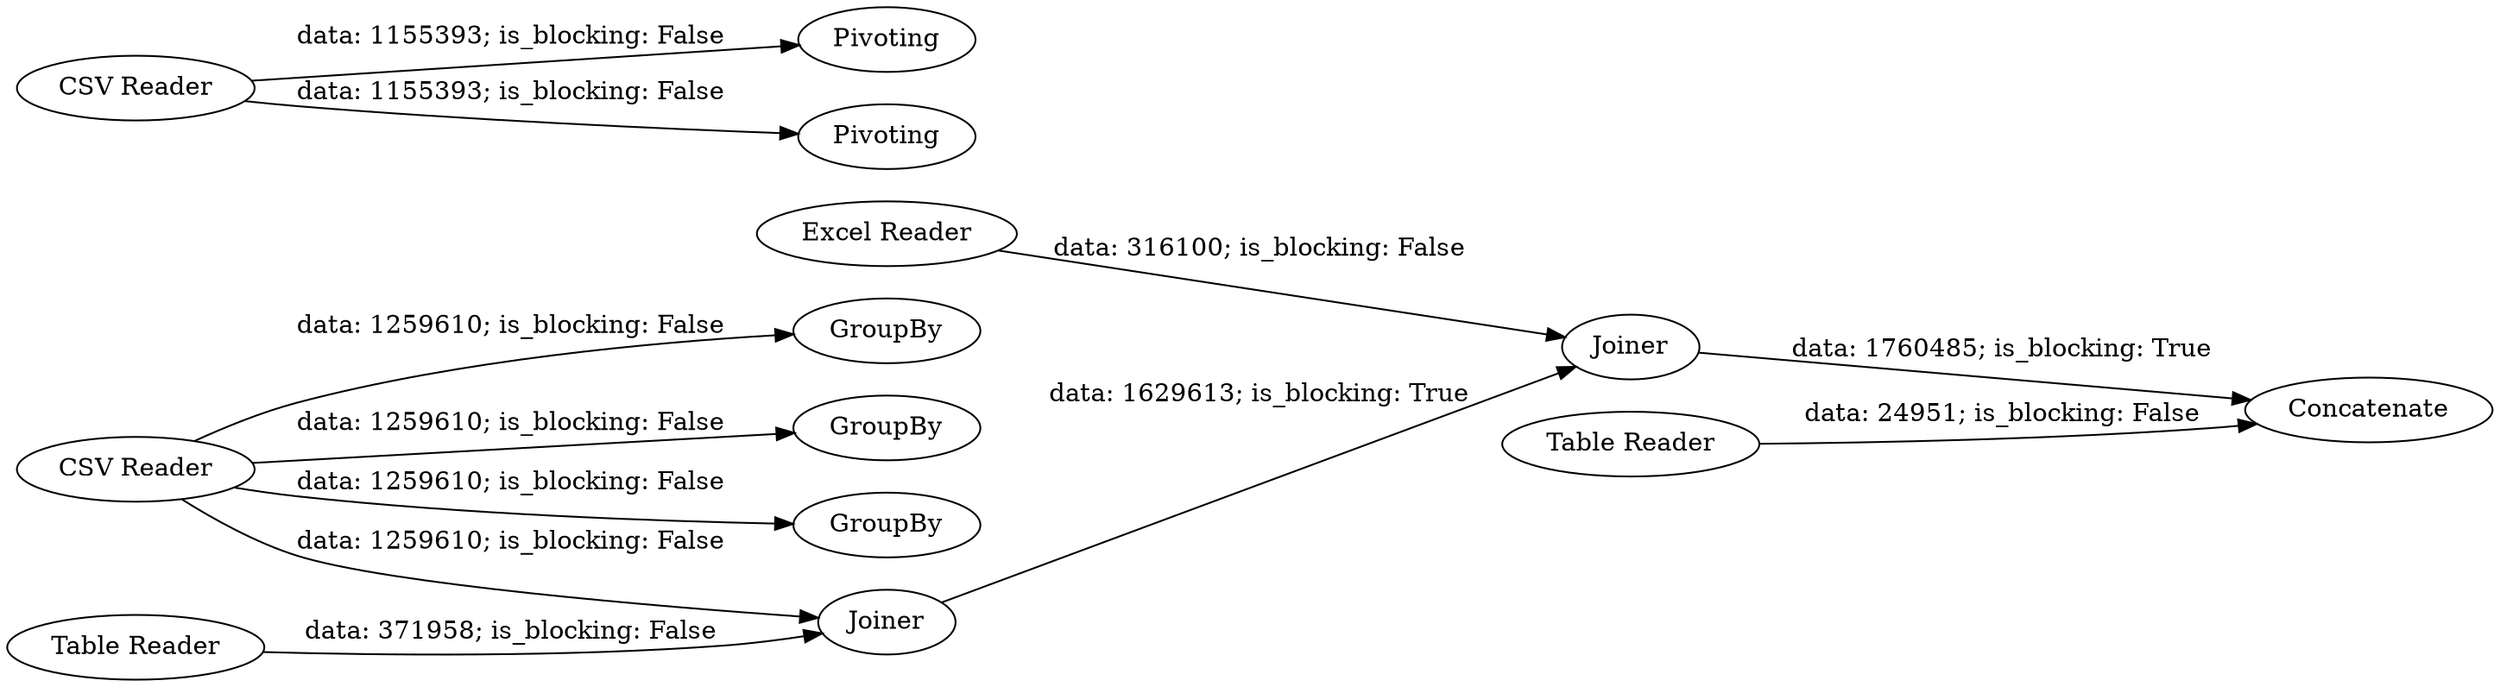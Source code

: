 digraph {
	"5340649729296737532_19" [label="Excel Reader"]
	"5340649729296737532_35" [label=Joiner]
	"5340649729296737532_31" [label="CSV Reader"]
	"5340649729296737532_16" [label=Concatenate]
	"5340649729296737532_9" [label=GroupBy]
	"5340649729296737532_4" [label=GroupBy]
	"5340649729296737532_12" [label=Pivoting]
	"5340649729296737532_33" [label="Table Reader"]
	"5340649729296737532_30" [label="CSV Reader"]
	"5340649729296737532_2" [label=GroupBy]
	"5340649729296737532_6" [label=Pivoting]
	"5340649729296737532_36" [label="Table Reader"]
	"5340649729296737532_34" [label=Joiner]
	"5340649729296737532_35" -> "5340649729296737532_16" [label="data: 1760485; is_blocking: True"]
	"5340649729296737532_30" -> "5340649729296737532_9" [label="data: 1259610; is_blocking: False"]
	"5340649729296737532_31" -> "5340649729296737532_6" [label="data: 1155393; is_blocking: False"]
	"5340649729296737532_31" -> "5340649729296737532_12" [label="data: 1155393; is_blocking: False"]
	"5340649729296737532_30" -> "5340649729296737532_4" [label="data: 1259610; is_blocking: False"]
	"5340649729296737532_30" -> "5340649729296737532_2" [label="data: 1259610; is_blocking: False"]
	"5340649729296737532_19" -> "5340649729296737532_35" [label="data: 316100; is_blocking: False"]
	"5340649729296737532_33" -> "5340649729296737532_16" [label="data: 24951; is_blocking: False"]
	"5340649729296737532_34" -> "5340649729296737532_35" [label="data: 1629613; is_blocking: True"]
	"5340649729296737532_36" -> "5340649729296737532_34" [label="data: 371958; is_blocking: False"]
	"5340649729296737532_30" -> "5340649729296737532_34" [label="data: 1259610; is_blocking: False"]
	rankdir=LR
}
